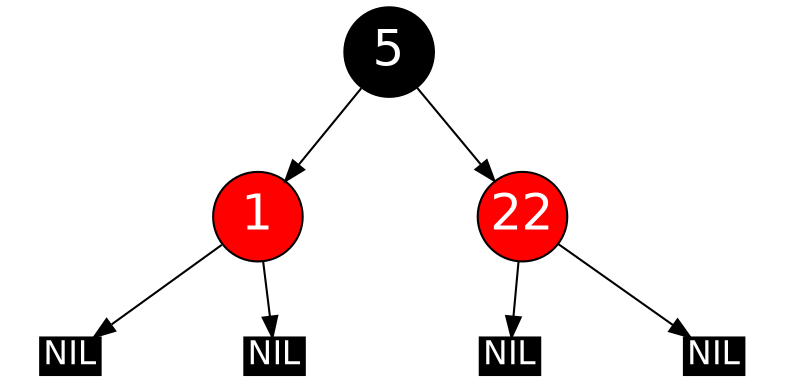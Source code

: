 digraph G {
graph [ratio=.48; ordering="out"];
node [style=filled, color=black, shape=circle, width=.6
fontname=Helvetica, fontweight=bold, fontcolor=white,
fontsize=24, fixedsize=true];

22, 1, 22, 1 [fillcolor=red];
n1, n2, n3, n4
 [label="NIL", shape=record, width=.4,height=.25, fontsize=16];

22 -> n1, n2;
1 -> n3, n4;
5 -> 1, 22;

}

